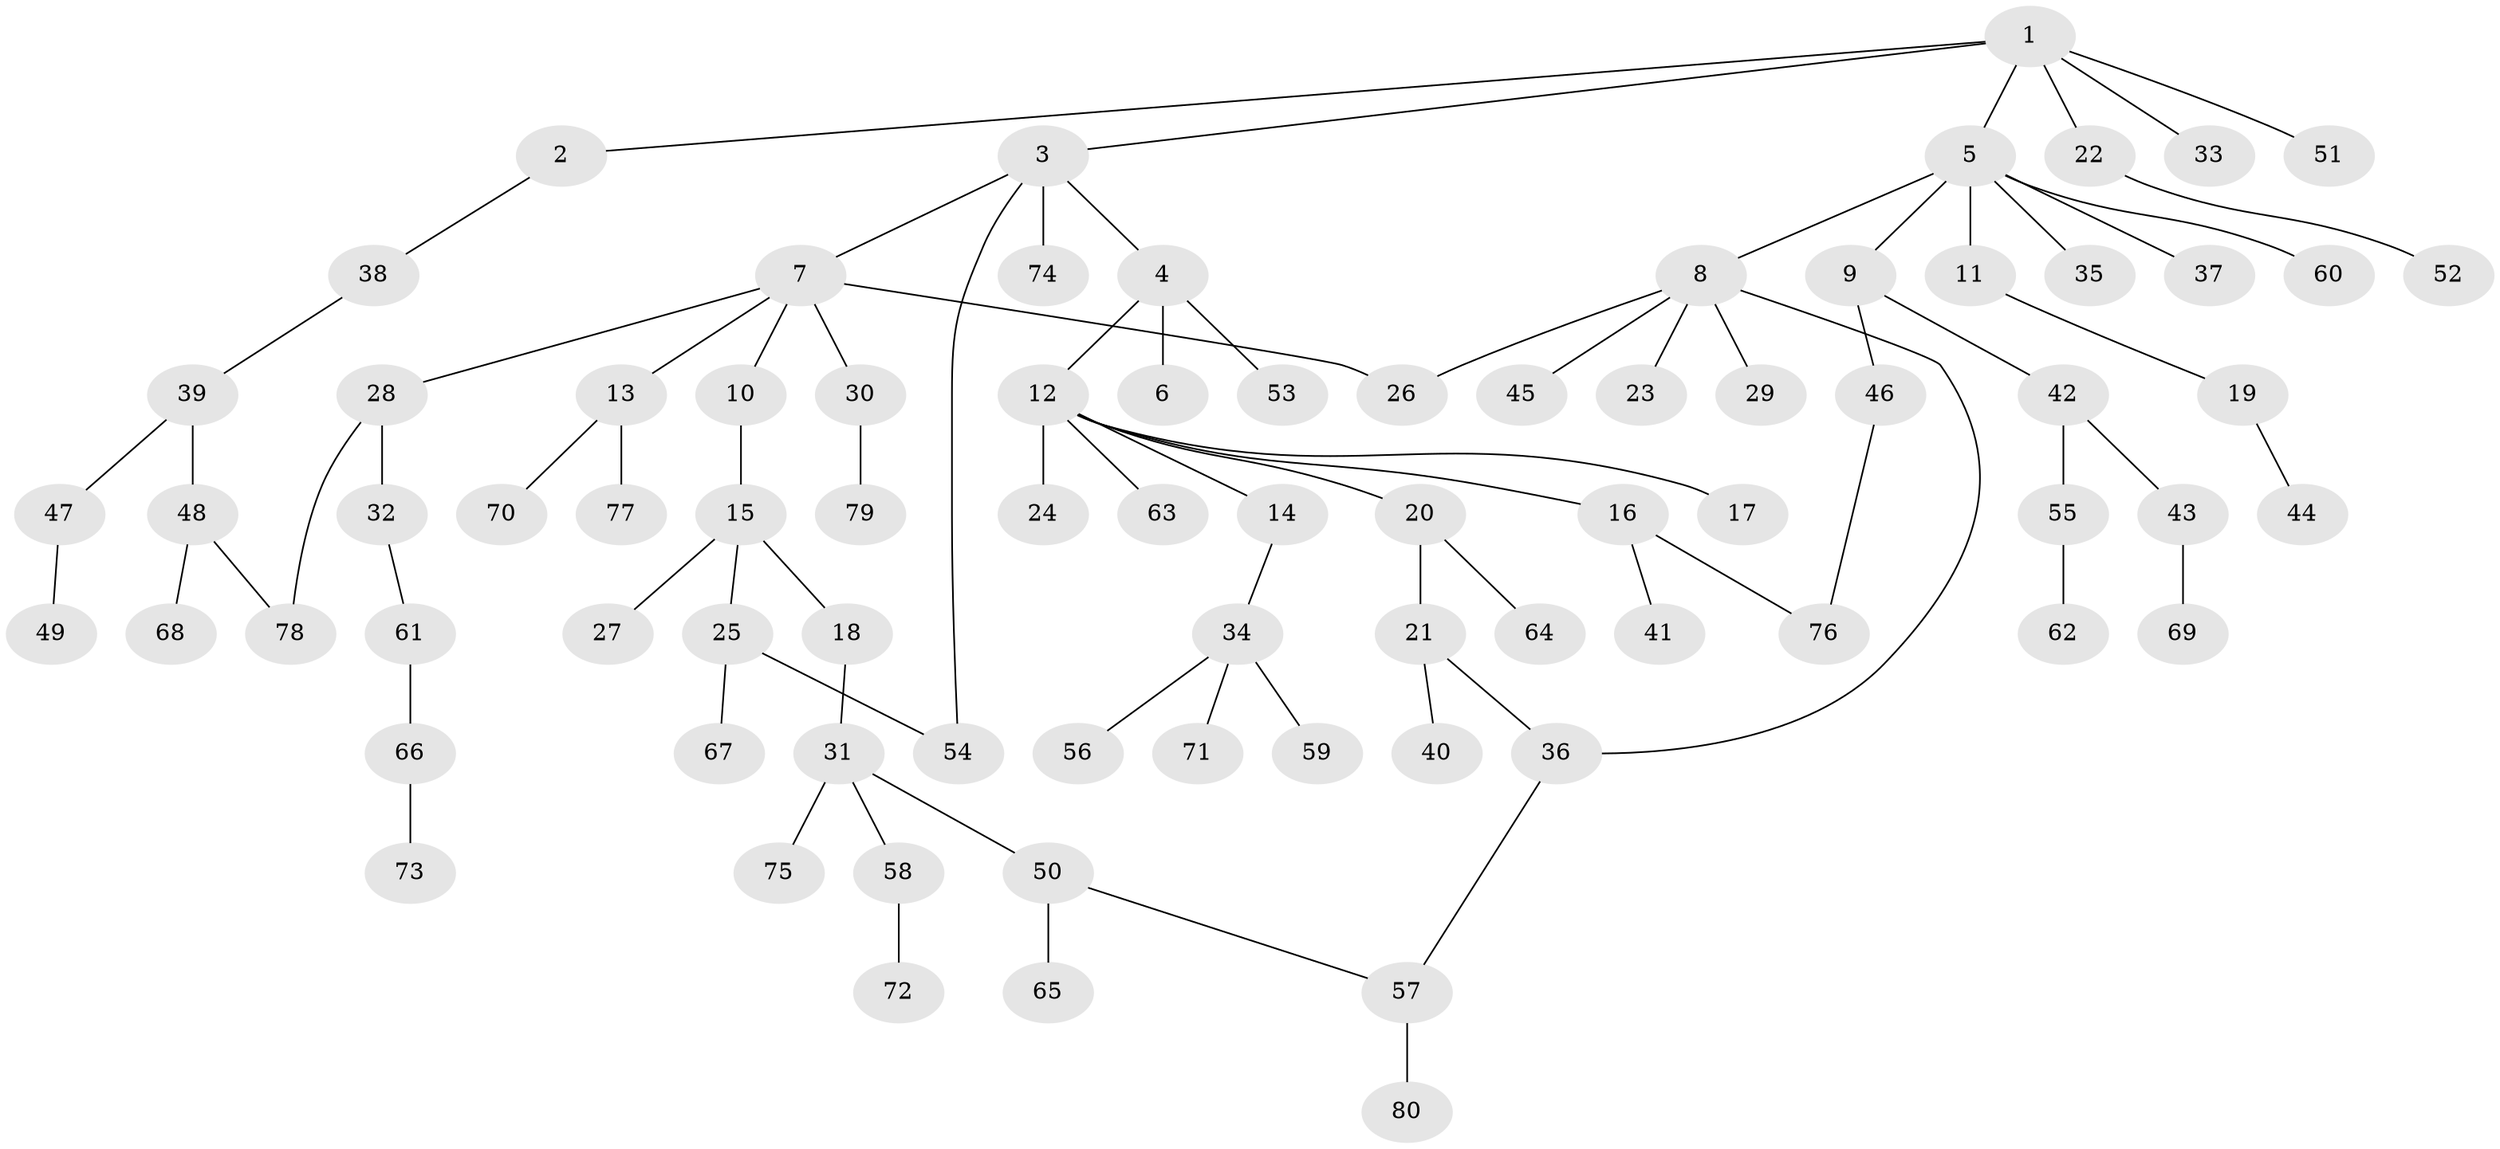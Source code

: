 // coarse degree distribution, {4: 0.125, 2: 0.425, 3: 0.15, 1: 0.275, 7: 0.025}
// Generated by graph-tools (version 1.1) at 2025/48/03/04/25 22:48:48]
// undirected, 80 vertices, 85 edges
graph export_dot {
  node [color=gray90,style=filled];
  1;
  2;
  3;
  4;
  5;
  6;
  7;
  8;
  9;
  10;
  11;
  12;
  13;
  14;
  15;
  16;
  17;
  18;
  19;
  20;
  21;
  22;
  23;
  24;
  25;
  26;
  27;
  28;
  29;
  30;
  31;
  32;
  33;
  34;
  35;
  36;
  37;
  38;
  39;
  40;
  41;
  42;
  43;
  44;
  45;
  46;
  47;
  48;
  49;
  50;
  51;
  52;
  53;
  54;
  55;
  56;
  57;
  58;
  59;
  60;
  61;
  62;
  63;
  64;
  65;
  66;
  67;
  68;
  69;
  70;
  71;
  72;
  73;
  74;
  75;
  76;
  77;
  78;
  79;
  80;
  1 -- 2;
  1 -- 3;
  1 -- 5;
  1 -- 22;
  1 -- 33;
  1 -- 51;
  2 -- 38;
  3 -- 4;
  3 -- 7;
  3 -- 54;
  3 -- 74;
  4 -- 6;
  4 -- 12;
  4 -- 53;
  5 -- 8;
  5 -- 9;
  5 -- 11;
  5 -- 35;
  5 -- 37;
  5 -- 60;
  7 -- 10;
  7 -- 13;
  7 -- 28;
  7 -- 30;
  7 -- 26;
  8 -- 23;
  8 -- 26;
  8 -- 29;
  8 -- 45;
  8 -- 36;
  9 -- 42;
  9 -- 46;
  10 -- 15;
  11 -- 19;
  12 -- 14;
  12 -- 16;
  12 -- 17;
  12 -- 20;
  12 -- 24;
  12 -- 63;
  13 -- 70;
  13 -- 77;
  14 -- 34;
  15 -- 18;
  15 -- 25;
  15 -- 27;
  16 -- 41;
  16 -- 76;
  18 -- 31;
  19 -- 44;
  20 -- 21;
  20 -- 64;
  21 -- 36;
  21 -- 40;
  22 -- 52;
  25 -- 67;
  25 -- 54;
  28 -- 32;
  28 -- 78;
  30 -- 79;
  31 -- 50;
  31 -- 58;
  31 -- 75;
  32 -- 61;
  34 -- 56;
  34 -- 59;
  34 -- 71;
  36 -- 57;
  38 -- 39;
  39 -- 47;
  39 -- 48;
  42 -- 43;
  42 -- 55;
  43 -- 69;
  46 -- 76;
  47 -- 49;
  48 -- 68;
  48 -- 78;
  50 -- 57;
  50 -- 65;
  55 -- 62;
  57 -- 80;
  58 -- 72;
  61 -- 66;
  66 -- 73;
}

